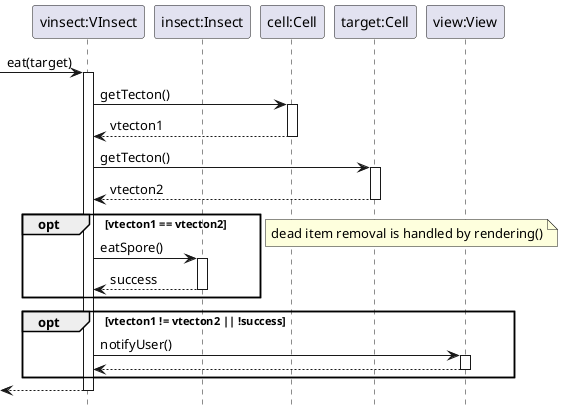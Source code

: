 @startuml eat
hide footbox
participant "vinsect:VInsect" as vinsect
participant "insect:Insect" as insect
participant "cell:Cell" as cell
participant "target:Cell" as target



participant "view:View" as view

-> vinsect : eat(target)
activate vinsect
vinsect -> cell : getTecton()
activate cell
return vtecton1
vinsect -> target : getTecton()
activate target
return vtecton2
opt vtecton1 == vtecton2
    vinsect -> insect : eatSpore()
    activate insect
    return success
    'TODO rovar osztódásnál meg kell keresni, h melyik spóra tűnt el és oda rakni az új rovart
    'vagy átírni az Insect-et úgy, hogy a rovar konrét spórát eszik meg

    'ez feltételen kell? kifelejtjük? és majd megoldjuk kódban?
end
note right : dead item removal is handled by rendering()
opt vtecton1 != vtecton2 || !success
    vinsect -> view : notifyUser()
    activate view
    return
end


return

@enduml